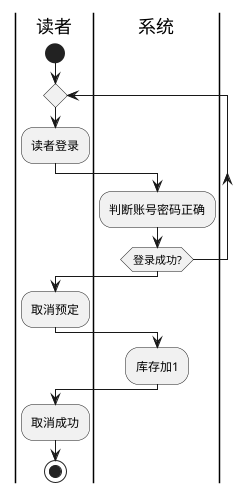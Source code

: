 @startuml
|读者|
start
repeat
	:读者登录;
	|系统|
	:判断账号密码正确;
repeat while (登录成功?)
|读者|
:取消预定;
|系统|
:库存加1;
|读者|
:取消成功;
stop
@enduml